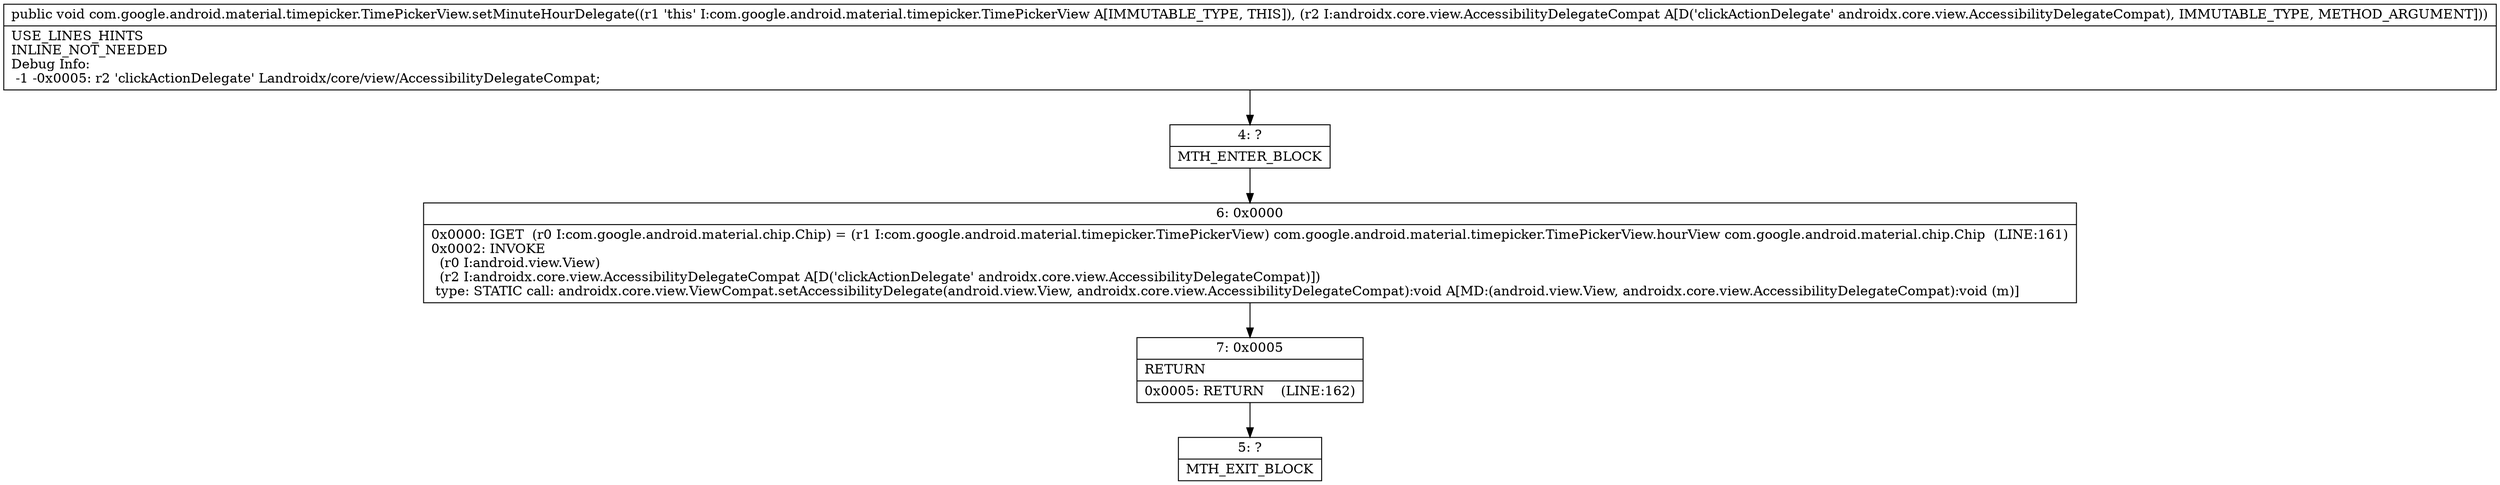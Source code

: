 digraph "CFG forcom.google.android.material.timepicker.TimePickerView.setMinuteHourDelegate(Landroidx\/core\/view\/AccessibilityDelegateCompat;)V" {
Node_4 [shape=record,label="{4\:\ ?|MTH_ENTER_BLOCK\l}"];
Node_6 [shape=record,label="{6\:\ 0x0000|0x0000: IGET  (r0 I:com.google.android.material.chip.Chip) = (r1 I:com.google.android.material.timepicker.TimePickerView) com.google.android.material.timepicker.TimePickerView.hourView com.google.android.material.chip.Chip  (LINE:161)\l0x0002: INVOKE  \l  (r0 I:android.view.View)\l  (r2 I:androidx.core.view.AccessibilityDelegateCompat A[D('clickActionDelegate' androidx.core.view.AccessibilityDelegateCompat)])\l type: STATIC call: androidx.core.view.ViewCompat.setAccessibilityDelegate(android.view.View, androidx.core.view.AccessibilityDelegateCompat):void A[MD:(android.view.View, androidx.core.view.AccessibilityDelegateCompat):void (m)]\l}"];
Node_7 [shape=record,label="{7\:\ 0x0005|RETURN\l|0x0005: RETURN    (LINE:162)\l}"];
Node_5 [shape=record,label="{5\:\ ?|MTH_EXIT_BLOCK\l}"];
MethodNode[shape=record,label="{public void com.google.android.material.timepicker.TimePickerView.setMinuteHourDelegate((r1 'this' I:com.google.android.material.timepicker.TimePickerView A[IMMUTABLE_TYPE, THIS]), (r2 I:androidx.core.view.AccessibilityDelegateCompat A[D('clickActionDelegate' androidx.core.view.AccessibilityDelegateCompat), IMMUTABLE_TYPE, METHOD_ARGUMENT]))  | USE_LINES_HINTS\lINLINE_NOT_NEEDED\lDebug Info:\l  \-1 \-0x0005: r2 'clickActionDelegate' Landroidx\/core\/view\/AccessibilityDelegateCompat;\l}"];
MethodNode -> Node_4;Node_4 -> Node_6;
Node_6 -> Node_7;
Node_7 -> Node_5;
}

